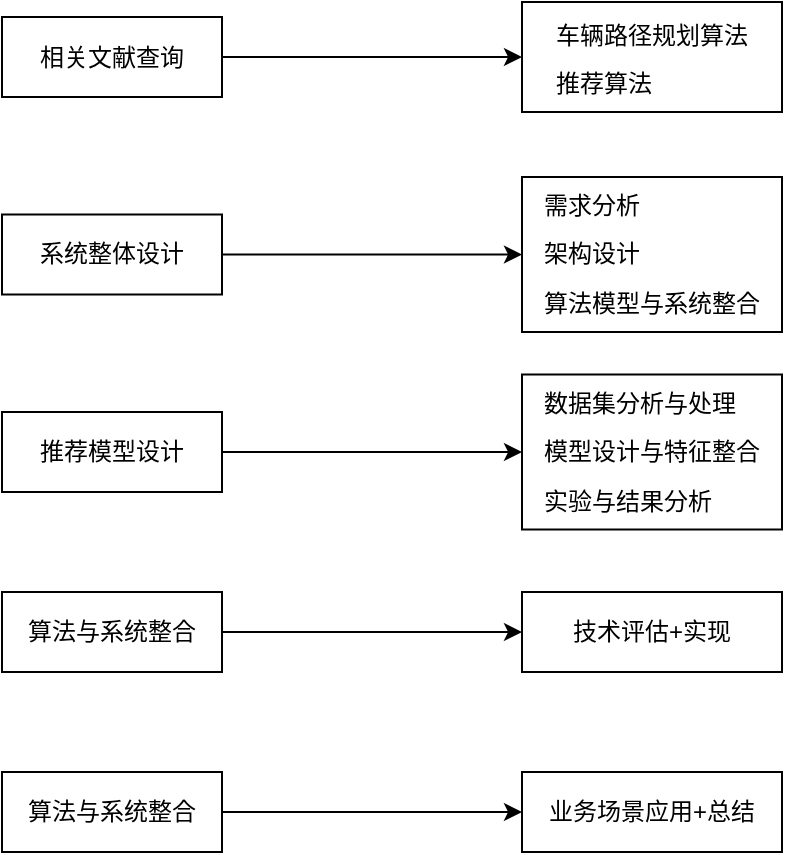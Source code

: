 <mxfile version="13.10.4" type="github">
  <diagram id="gHt8bbbZ3dJjCEYqsG1Y" name="Page-1">
    <mxGraphModel dx="946" dy="557" grid="1" gridSize="10" guides="1" tooltips="1" connect="1" arrows="1" fold="1" page="1" pageScale="1" pageWidth="827" pageHeight="1169" math="0" shadow="0">
      <root>
        <mxCell id="0" />
        <mxCell id="1" parent="0" />
        <mxCell id="D8wU897vGo1aJ33ScVLg-3" style="edgeStyle=orthogonalEdgeStyle;rounded=0;orthogonalLoop=1;jettySize=auto;html=1;entryX=0;entryY=0.5;entryDx=0;entryDy=0;" edge="1" parent="1" source="D8wU897vGo1aJ33ScVLg-1" target="D8wU897vGo1aJ33ScVLg-2">
          <mxGeometry relative="1" as="geometry" />
        </mxCell>
        <mxCell id="D8wU897vGo1aJ33ScVLg-1" value="相关文献查询" style="rounded=0;whiteSpace=wrap;html=1;" vertex="1" parent="1">
          <mxGeometry x="40" y="82.5" width="110" height="40" as="geometry" />
        </mxCell>
        <mxCell id="D8wU897vGo1aJ33ScVLg-2" value="&lt;p class=&quot;MsoNormal&quot; style=&quot;margin: 0pt 0pt 0.0pt ; text-indent: 0pt ; text-align: justify ; line-height: 24px ; font-family: &amp;#34;times new roman&amp;#34;&quot;&gt;&lt;font face=&quot;宋体&quot; style=&quot;font-size: 12px&quot;&gt;车辆路径规划算法&lt;/font&gt;&lt;/p&gt;&lt;p class=&quot;MsoNormal&quot; style=&quot;margin: 0pt 0pt 0.0pt ; text-indent: 0pt ; text-align: justify ; line-height: 24px ; font-family: &amp;#34;times new roman&amp;#34;&quot;&gt;&lt;font face=&quot;宋体&quot; style=&quot;font-size: 12px&quot;&gt;推荐算法&lt;/font&gt;&lt;/p&gt;" style="rounded=0;whiteSpace=wrap;html=1;" vertex="1" parent="1">
          <mxGeometry x="300" y="75" width="130" height="55" as="geometry" />
        </mxCell>
        <mxCell id="D8wU897vGo1aJ33ScVLg-10" style="edgeStyle=orthogonalEdgeStyle;rounded=0;orthogonalLoop=1;jettySize=auto;html=1;entryX=0;entryY=0.5;entryDx=0;entryDy=0;" edge="1" parent="1" source="D8wU897vGo1aJ33ScVLg-4" target="D8wU897vGo1aJ33ScVLg-9">
          <mxGeometry relative="1" as="geometry" />
        </mxCell>
        <mxCell id="D8wU897vGo1aJ33ScVLg-4" value="系统整体设计" style="rounded=0;whiteSpace=wrap;html=1;" vertex="1" parent="1">
          <mxGeometry x="40" y="181.25" width="110" height="40" as="geometry" />
        </mxCell>
        <mxCell id="D8wU897vGo1aJ33ScVLg-12" style="edgeStyle=orthogonalEdgeStyle;rounded=0;orthogonalLoop=1;jettySize=auto;html=1;" edge="1" parent="1" source="D8wU897vGo1aJ33ScVLg-6" target="D8wU897vGo1aJ33ScVLg-11">
          <mxGeometry relative="1" as="geometry" />
        </mxCell>
        <mxCell id="D8wU897vGo1aJ33ScVLg-6" value="推荐模型设计" style="rounded=0;whiteSpace=wrap;html=1;" vertex="1" parent="1">
          <mxGeometry x="40" y="280" width="110" height="40" as="geometry" />
        </mxCell>
        <mxCell id="D8wU897vGo1aJ33ScVLg-14" style="edgeStyle=orthogonalEdgeStyle;rounded=0;orthogonalLoop=1;jettySize=auto;html=1;entryX=0;entryY=0.5;entryDx=0;entryDy=0;" edge="1" parent="1" source="D8wU897vGo1aJ33ScVLg-7" target="D8wU897vGo1aJ33ScVLg-13">
          <mxGeometry relative="1" as="geometry" />
        </mxCell>
        <mxCell id="D8wU897vGo1aJ33ScVLg-7" value="算法与系统整合" style="rounded=0;whiteSpace=wrap;html=1;" vertex="1" parent="1">
          <mxGeometry x="40" y="370" width="110" height="40" as="geometry" />
        </mxCell>
        <mxCell id="D8wU897vGo1aJ33ScVLg-9" value="&lt;p class=&quot;MsoNormal&quot; style=&quot;margin: 0pt 0pt 0.0pt ; text-indent: 0pt ; text-align: justify ; line-height: 24px ; font-family: &amp;#34;times new roman&amp;#34;&quot;&gt;&lt;font style=&quot;font-size: 12px&quot;&gt;&lt;span&gt;&lt;font face=&quot;宋体&quot; style=&quot;font-size: 12px&quot;&gt;需求分析&lt;/font&gt;&lt;/span&gt;&lt;/font&gt;&lt;/p&gt;&lt;p class=&quot;MsoNormal&quot; style=&quot;margin: 0pt 0pt 0.0pt ; text-indent: 0pt ; text-align: justify ; line-height: 24px ; font-family: &amp;#34;times new roman&amp;#34;&quot;&gt;&lt;font style=&quot;font-size: 12px&quot;&gt;&lt;span&gt;&lt;font face=&quot;宋体&quot; style=&quot;font-size: 12px&quot;&gt;架构设计&lt;/font&gt;&lt;/span&gt;&lt;/font&gt;&lt;/p&gt;&lt;p class=&quot;MsoNormal&quot; style=&quot;margin: 0pt 0pt 0.0pt ; text-indent: 0pt ; text-align: justify ; line-height: 24px ; font-family: &amp;#34;times new roman&amp;#34;&quot;&gt;&lt;span&gt;&lt;font face=&quot;宋体&quot; style=&quot;font-size: 12px&quot;&gt;算法模型与系统整合&lt;/font&gt;&lt;/span&gt;&lt;span style=&quot;font-size: 12pt&quot;&gt;&lt;/span&gt;&lt;/p&gt;" style="rounded=0;whiteSpace=wrap;html=1;" vertex="1" parent="1">
          <mxGeometry x="300" y="162.5" width="130" height="77.5" as="geometry" />
        </mxCell>
        <mxCell id="D8wU897vGo1aJ33ScVLg-11" value="&lt;p class=&quot;MsoNormal&quot; style=&quot;margin: 0pt 0pt 0.0pt ; text-indent: 0pt ; text-align: justify ; line-height: 24px ; font-family: &amp;#34;times new roman&amp;#34;&quot;&gt;&lt;font style=&quot;font-size: 12px&quot;&gt;&lt;span&gt;&lt;font face=&quot;宋体&quot; style=&quot;font-size: 12px&quot;&gt;数据集分析与处理&lt;/font&gt;&lt;/span&gt;&lt;/font&gt;&lt;/p&gt;&lt;p class=&quot;MsoNormal&quot; style=&quot;margin: 0pt 0pt 0.0pt ; text-indent: 0pt ; text-align: justify ; line-height: 24px ; font-family: &amp;#34;times new roman&amp;#34;&quot;&gt;&lt;font style=&quot;font-size: 12px&quot;&gt;&lt;span&gt;&lt;font face=&quot;宋体&quot; style=&quot;font-size: 12px&quot;&gt;模型设计与特征整合&lt;/font&gt;&lt;/span&gt;&lt;/font&gt;&lt;/p&gt;&lt;p class=&quot;MsoNormal&quot; style=&quot;margin: 0pt 0pt 0.0pt ; text-indent: 0pt ; text-align: justify ; line-height: 24px ; font-family: &amp;#34;times new roman&amp;#34;&quot;&gt;&lt;span&gt;&lt;font face=&quot;宋体&quot; style=&quot;font-size: 12px&quot;&gt;实验与结果分析&lt;/font&gt;&lt;/span&gt;&lt;span style=&quot;font-size: 12pt&quot;&gt;&lt;/span&gt;&lt;/p&gt;" style="rounded=0;whiteSpace=wrap;html=1;" vertex="1" parent="1">
          <mxGeometry x="300" y="261.25" width="130" height="77.5" as="geometry" />
        </mxCell>
        <mxCell id="D8wU897vGo1aJ33ScVLg-13" value="技术评估+实现" style="rounded=0;whiteSpace=wrap;html=1;" vertex="1" parent="1">
          <mxGeometry x="300" y="370" width="130" height="40" as="geometry" />
        </mxCell>
        <mxCell id="D8wU897vGo1aJ33ScVLg-17" style="edgeStyle=orthogonalEdgeStyle;rounded=0;orthogonalLoop=1;jettySize=auto;html=1;entryX=0;entryY=0.5;entryDx=0;entryDy=0;" edge="1" parent="1" source="D8wU897vGo1aJ33ScVLg-15" target="D8wU897vGo1aJ33ScVLg-16">
          <mxGeometry relative="1" as="geometry" />
        </mxCell>
        <mxCell id="D8wU897vGo1aJ33ScVLg-15" value="算法与系统整合" style="rounded=0;whiteSpace=wrap;html=1;" vertex="1" parent="1">
          <mxGeometry x="40" y="460" width="110" height="40" as="geometry" />
        </mxCell>
        <mxCell id="D8wU897vGo1aJ33ScVLg-16" value="业务场景应用+总结" style="rounded=0;whiteSpace=wrap;html=1;" vertex="1" parent="1">
          <mxGeometry x="300" y="460" width="130" height="40" as="geometry" />
        </mxCell>
      </root>
    </mxGraphModel>
  </diagram>
</mxfile>
